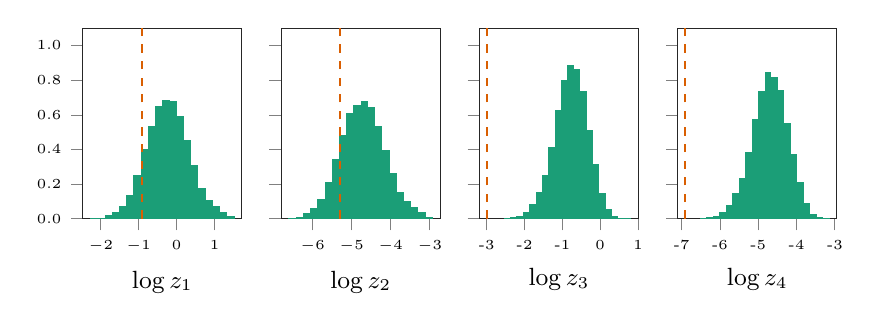 % This file was created by matplotlib2tikz v0.6.11.
\begin{tikzpicture}

\definecolor{color1}{rgb}{0.851,0.373,0.008}
\definecolor{color0}{rgb}{0.106,0.62,0.467}

\begin{groupplot}[group style={group size=4 by 1, horizontal sep=5mm, vertical sep=5mm}, height=40mm, width=36mm]
\nextgroupplot[
xlabel={\small $\log z_1$},
xmin=-2.471, xmax=1.719,
ymin=0, ymax=1.1,
ytick={0,0.2,0.4,0.6,0.8,1,1.2},
yticklabels={0.0,0.2,0.4,0.6,0.8,1.0,},
tick align=outside,
tick pos=left,
x grid style={white!80.0!black},
y grid style={white!80.0!black},
axis line style={lightgray!20.0!black},
every tick label/.append style={font=\tiny}
]
\draw[fill=color0,draw opacity=0] (axis cs:-2.281,0) rectangle (axis cs:-2.09,0.001);
\draw[fill=color0,draw opacity=0] (axis cs:-2.09,0) rectangle (axis cs:-1.9,0.005);
\draw[fill=color0,draw opacity=0] (axis cs:-1.9,0) rectangle (axis cs:-1.71,0.022);
\draw[fill=color0,draw opacity=0] (axis cs:-1.71,0) rectangle (axis cs:-1.519,0.04);
\draw[fill=color0,draw opacity=0] (axis cs:-1.519,0) rectangle (axis cs:-1.329,0.074);
\draw[fill=color0,draw opacity=0] (axis cs:-1.329,0) rectangle (axis cs:-1.138,0.138);
\draw[fill=color0,draw opacity=0] (axis cs:-1.138,0) rectangle (axis cs:-0.948,0.255);
\draw[fill=color0,draw opacity=0] (axis cs:-0.948,0) rectangle (axis cs:-0.757,0.4);
\draw[fill=color0,draw opacity=0] (axis cs:-0.757,0) rectangle (axis cs:-0.567,0.537);
\draw[fill=color0,draw opacity=0] (axis cs:-0.567,0) rectangle (axis cs:-0.376,0.649);
\draw[fill=color0,draw opacity=0] (axis cs:-0.376,0) rectangle (axis cs:-0.186,0.683);
\draw[fill=color0,draw opacity=0] (axis cs:-0.186,0) rectangle (axis cs:0.005,0.679);
\draw[fill=color0,draw opacity=0] (axis cs:0.005,0) rectangle (axis cs:0.195,0.593);
\draw[fill=color0,draw opacity=0] (axis cs:0.195,0) rectangle (axis cs:0.386,0.454);
\draw[fill=color0,draw opacity=0] (axis cs:0.386,0) rectangle (axis cs:0.576,0.308);
\draw[fill=color0,draw opacity=0] (axis cs:0.576,0) rectangle (axis cs:0.767,0.179);
\draw[fill=color0,draw opacity=0] (axis cs:0.767,0) rectangle (axis cs:0.957,0.107);
\draw[fill=color0,draw opacity=0] (axis cs:0.957,0) rectangle (axis cs:1.148,0.071);
\draw[fill=color0,draw opacity=0] (axis cs:1.148,0) rectangle (axis cs:1.338,0.04);
\draw[fill=color0,draw opacity=0] (axis cs:1.338,0) rectangle (axis cs:1.528,0.015);
\addplot [semithick, color1, dashed, forget plot]
table {%
-0.916 0
-0.916 1.1
};
\nextgroupplot[
xlabel={\small $\log z_2$},
xmin=-6.8, xmax=-2.735,
ymin=0, ymax=1.1,
ytick={0,0.2,0.4,0.6,0.8,1,1.2},
yticklabels={},
tick align=outside,
tick pos=left,
x grid style={white!80.0!black},
y grid style={white!80.0!black},
axis line style={lightgray!20.0!black},
every tick label/.append style={font=\tiny}
]
\draw[fill=color0,draw opacity=0] (axis cs:-6.615,0) rectangle (axis cs:-6.431,0.002);
\draw[fill=color0,draw opacity=0] (axis cs:-6.431,0) rectangle (axis cs:-6.246,0.011);
\draw[fill=color0,draw opacity=0] (axis cs:-6.246,0) rectangle (axis cs:-6.061,0.03);
\draw[fill=color0,draw opacity=0] (axis cs:-6.061,0) rectangle (axis cs:-5.876,0.06);
\draw[fill=color0,draw opacity=0] (axis cs:-5.876,0) rectangle (axis cs:-5.692,0.114);
\draw[fill=color0,draw opacity=0] (axis cs:-5.692,0) rectangle (axis cs:-5.507,0.209);
\draw[fill=color0,draw opacity=0] (axis cs:-5.507,0) rectangle (axis cs:-5.322,0.344);
\draw[fill=color0,draw opacity=0] (axis cs:-5.322,0) rectangle (axis cs:-5.137,0.483);
\draw[fill=color0,draw opacity=0] (axis cs:-5.137,0) rectangle (axis cs:-4.953,0.608);
\draw[fill=color0,draw opacity=0] (axis cs:-4.953,0) rectangle (axis cs:-4.768,0.659);
\draw[fill=color0,draw opacity=0] (axis cs:-4.768,0) rectangle (axis cs:-4.583,0.68);
\draw[fill=color0,draw opacity=0] (axis cs:-4.583,0) rectangle (axis cs:-4.398,0.643);
\draw[fill=color0,draw opacity=0] (axis cs:-4.398,0) rectangle (axis cs:-4.214,0.536);
\draw[fill=color0,draw opacity=0] (axis cs:-4.214,0) rectangle (axis cs:-4.029,0.399);
\draw[fill=color0,draw opacity=0] (axis cs:-4.029,0) rectangle (axis cs:-3.844,0.263);
\draw[fill=color0,draw opacity=0] (axis cs:-3.844,0) rectangle (axis cs:-3.659,0.153);
\draw[fill=color0,draw opacity=0] (axis cs:-3.659,0) rectangle (axis cs:-3.474,0.101);
\draw[fill=color0,draw opacity=0] (axis cs:-3.474,0) rectangle (axis cs:-3.29,0.067);
\draw[fill=color0,draw opacity=0] (axis cs:-3.29,0) rectangle (axis cs:-3.105,0.041);
\draw[fill=color0,draw opacity=0] (axis cs:-3.105,0) rectangle (axis cs:-2.92,0.011);
\addplot [semithick, color1, dashed, forget plot]
table {%
-5.298 0
-5.298 1.1
};
\nextgroupplot[
xlabel={\small $\log z_3$},
xmin=-3.187, xmax=1.011,
ymin=0, ymax=1.1,
xtick={-4,-3,-2,-1,0,1},
xticklabels={-4,-3,-2,-1,0,1},
ytick={0,0.2,0.4,0.6,0.8,1,1.2},
yticklabels={},
tick align=outside,
tick pos=left,
x grid style={white!80.0!black},
y grid style={white!80.0!black},
axis line style={lightgray!20.0!black},
every tick label/.append style={font=\tiny}
]
\draw[fill=color0,draw opacity=0] (axis cs:-2.547,0) rectangle (axis cs:-2.379,0.001);
\draw[fill=color0,draw opacity=0] (axis cs:-2.379,0) rectangle (axis cs:-2.211,0.007);
\draw[fill=color0,draw opacity=0] (axis cs:-2.211,0) rectangle (axis cs:-2.042,0.018);
\draw[fill=color0,draw opacity=0] (axis cs:-2.042,0) rectangle (axis cs:-1.874,0.037);
\draw[fill=color0,draw opacity=0] (axis cs:-1.874,0) rectangle (axis cs:-1.705,0.082);
\draw[fill=color0,draw opacity=0] (axis cs:-1.705,0) rectangle (axis cs:-1.537,0.154);
\draw[fill=color0,draw opacity=0] (axis cs:-1.537,0) rectangle (axis cs:-1.369,0.254);
\draw[fill=color0,draw opacity=0] (axis cs:-1.369,0) rectangle (axis cs:-1.2,0.416);
\draw[fill=color0,draw opacity=0] (axis cs:-1.2,0) rectangle (axis cs:-1.032,0.627);
\draw[fill=color0,draw opacity=0] (axis cs:-1.032,0) rectangle (axis cs:-0.864,0.8);
\draw[fill=color0,draw opacity=0] (axis cs:-0.864,0) rectangle (axis cs:-0.695,0.89);
\draw[fill=color0,draw opacity=0] (axis cs:-0.695,0) rectangle (axis cs:-0.527,0.866);
\draw[fill=color0,draw opacity=0] (axis cs:-0.527,0) rectangle (axis cs:-0.358,0.739);
\draw[fill=color0,draw opacity=0] (axis cs:-0.358,0) rectangle (axis cs:-0.19,0.511);
\draw[fill=color0,draw opacity=0] (axis cs:-0.19,0) rectangle (axis cs:-0.022,0.315);
\draw[fill=color0,draw opacity=0] (axis cs:-0.022,0) rectangle (axis cs:0.147,0.147);
\draw[fill=color0,draw opacity=0] (axis cs:0.147,0) rectangle (axis cs:0.315,0.055);
\draw[fill=color0,draw opacity=0] (axis cs:0.315,0) rectangle (axis cs:0.483,0.016);
\draw[fill=color0,draw opacity=0] (axis cs:0.483,0) rectangle (axis cs:0.652,0.001);
\draw[fill=color0,draw opacity=0] (axis cs:0.652,0) rectangle (axis cs:0.82,0.003);
\addplot [semithick, color1, dashed, forget plot]
table {%
-2.996 0
-2.996 1.1
};
\nextgroupplot[
xlabel={\small $\log z_4$},
xmin=-7.096, xmax=-2.948,
ymin=0, ymax=1.1,
xtick={-8,-7,-6,-5,-4,-3,-2},
xticklabels={-8,-7,-6,-5,-4,-3,-2},
ytick={0,0.2,0.4,0.6,0.8,1,1.2},
yticklabels={},
tick align=outside,
tick pos=left,
x grid style={white!80.0!black},
y grid style={white!80.0!black},
axis line style={lightgray!20.0!black},
every tick label/.append style={font=\tiny}
]
\draw[fill=color0,draw opacity=0] (axis cs:-6.528,0) rectangle (axis cs:-6.358,0.001);
\draw[fill=color0,draw opacity=0] (axis cs:-6.358,0) rectangle (axis cs:-6.189,0.008);
\draw[fill=color0,draw opacity=0] (axis cs:-6.189,0) rectangle (axis cs:-6.019,0.017);
\draw[fill=color0,draw opacity=0] (axis cs:-6.019,0) rectangle (axis cs:-5.85,0.038);
\draw[fill=color0,draw opacity=0] (axis cs:-5.85,0) rectangle (axis cs:-5.68,0.08);
\draw[fill=color0,draw opacity=0] (axis cs:-5.68,0) rectangle (axis cs:-5.51,0.146);
\draw[fill=color0,draw opacity=0] (axis cs:-5.51,0) rectangle (axis cs:-5.341,0.234);
\draw[fill=color0,draw opacity=0] (axis cs:-5.341,0) rectangle (axis cs:-5.171,0.384);
\draw[fill=color0,draw opacity=0] (axis cs:-5.171,0) rectangle (axis cs:-5.002,0.578);
\draw[fill=color0,draw opacity=0] (axis cs:-5.002,0) rectangle (axis cs:-4.832,0.737);
\draw[fill=color0,draw opacity=0] (axis cs:-4.832,0) rectangle (axis cs:-4.662,0.845);
\draw[fill=color0,draw opacity=0] (axis cs:-4.662,0) rectangle (axis cs:-4.493,0.82);
\draw[fill=color0,draw opacity=0] (axis cs:-4.493,0) rectangle (axis cs:-4.323,0.741);
\draw[fill=color0,draw opacity=0] (axis cs:-4.323,0) rectangle (axis cs:-4.154,0.552);
\draw[fill=color0,draw opacity=0] (axis cs:-4.154,0) rectangle (axis cs:-3.984,0.373);
\draw[fill=color0,draw opacity=0] (axis cs:-3.984,0) rectangle (axis cs:-3.815,0.213);
\draw[fill=color0,draw opacity=0] (axis cs:-3.815,0) rectangle (axis cs:-3.645,0.091);
\draw[fill=color0,draw opacity=0] (axis cs:-3.645,0) rectangle (axis cs:-3.475,0.029);
\draw[fill=color0,draw opacity=0] (axis cs:-3.475,0) rectangle (axis cs:-3.306,0.008);
\draw[fill=color0,draw opacity=0] (axis cs:-3.306,0) rectangle (axis cs:-3.136,0.003);
\addplot [semithick, color1, dashed, forget plot]
table {%
-6.908 0
-6.908 1.1
};
\end{groupplot}

\end{tikzpicture}
